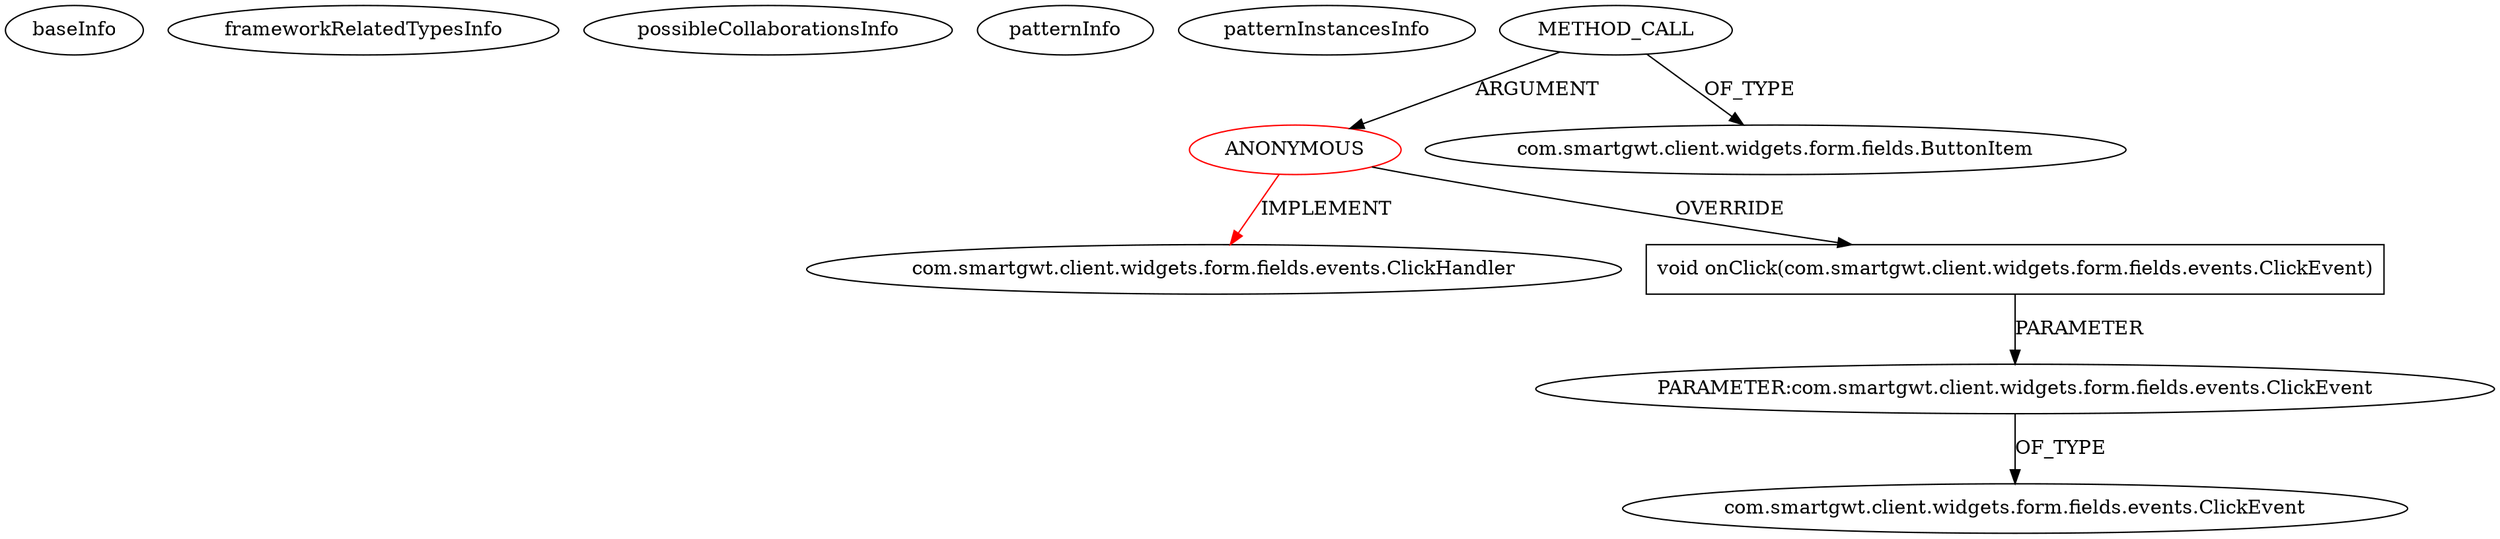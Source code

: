 digraph {
baseInfo[graphId=1354,category="pattern",isAnonymous=true,possibleRelation=false]
frameworkRelatedTypesInfo[0="com.smartgwt.client.widgets.form.fields.events.ClickHandler"]
possibleCollaborationsInfo[]
patternInfo[frequency=3.0,patternRootClient=0]
patternInstancesInfo[0="Namrack-TeachToLearn~/Namrack-TeachToLearn/TeachToLearn-master/TeachToLearn/src/ttl/client/layout/widgets/RegisterWidget.java~void RegisterWidget()~371",1="Namrack-TeachToLearn~/Namrack-TeachToLearn/TeachToLearn-master/TeachToLearn/src/ttl/client/layout/widgets/LoginWidget.java~void LoginWidget()~360"]
1[label="com.smartgwt.client.widgets.form.fields.events.ClickHandler",vertexType="FRAMEWORK_INTERFACE_TYPE",isFrameworkType=false]
0[label="ANONYMOUS",vertexType="ROOT_ANONYMOUS_DECLARATION",isFrameworkType=false,color=red]
2[label="METHOD_CALL",vertexType="OUTSIDE_CALL",isFrameworkType=false]
3[label="com.smartgwt.client.widgets.form.fields.ButtonItem",vertexType="FRAMEWORK_CLASS_TYPE",isFrameworkType=false]
4[label="void onClick(com.smartgwt.client.widgets.form.fields.events.ClickEvent)",vertexType="OVERRIDING_METHOD_DECLARATION",isFrameworkType=false,shape=box]
5[label="PARAMETER:com.smartgwt.client.widgets.form.fields.events.ClickEvent",vertexType="PARAMETER_DECLARATION",isFrameworkType=false]
6[label="com.smartgwt.client.widgets.form.fields.events.ClickEvent",vertexType="FRAMEWORK_CLASS_TYPE",isFrameworkType=false]
2->0[label="ARGUMENT"]
4->5[label="PARAMETER"]
0->1[label="IMPLEMENT",color=red]
5->6[label="OF_TYPE"]
2->3[label="OF_TYPE"]
0->4[label="OVERRIDE"]
}
